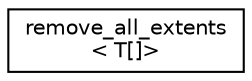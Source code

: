 digraph "Graphical Class Hierarchy"
{
  edge [fontname="Helvetica",fontsize="10",labelfontname="Helvetica",labelfontsize="10"];
  node [fontname="Helvetica",fontsize="10",shape=record];
  rankdir="LR";
  Node1 [label="remove_all_extents\l\< T[]\>",height=0.2,width=0.4,color="black", fillcolor="white", style="filled",URL="$structremove__all__extents_3_01T[]_4.html"];
}
